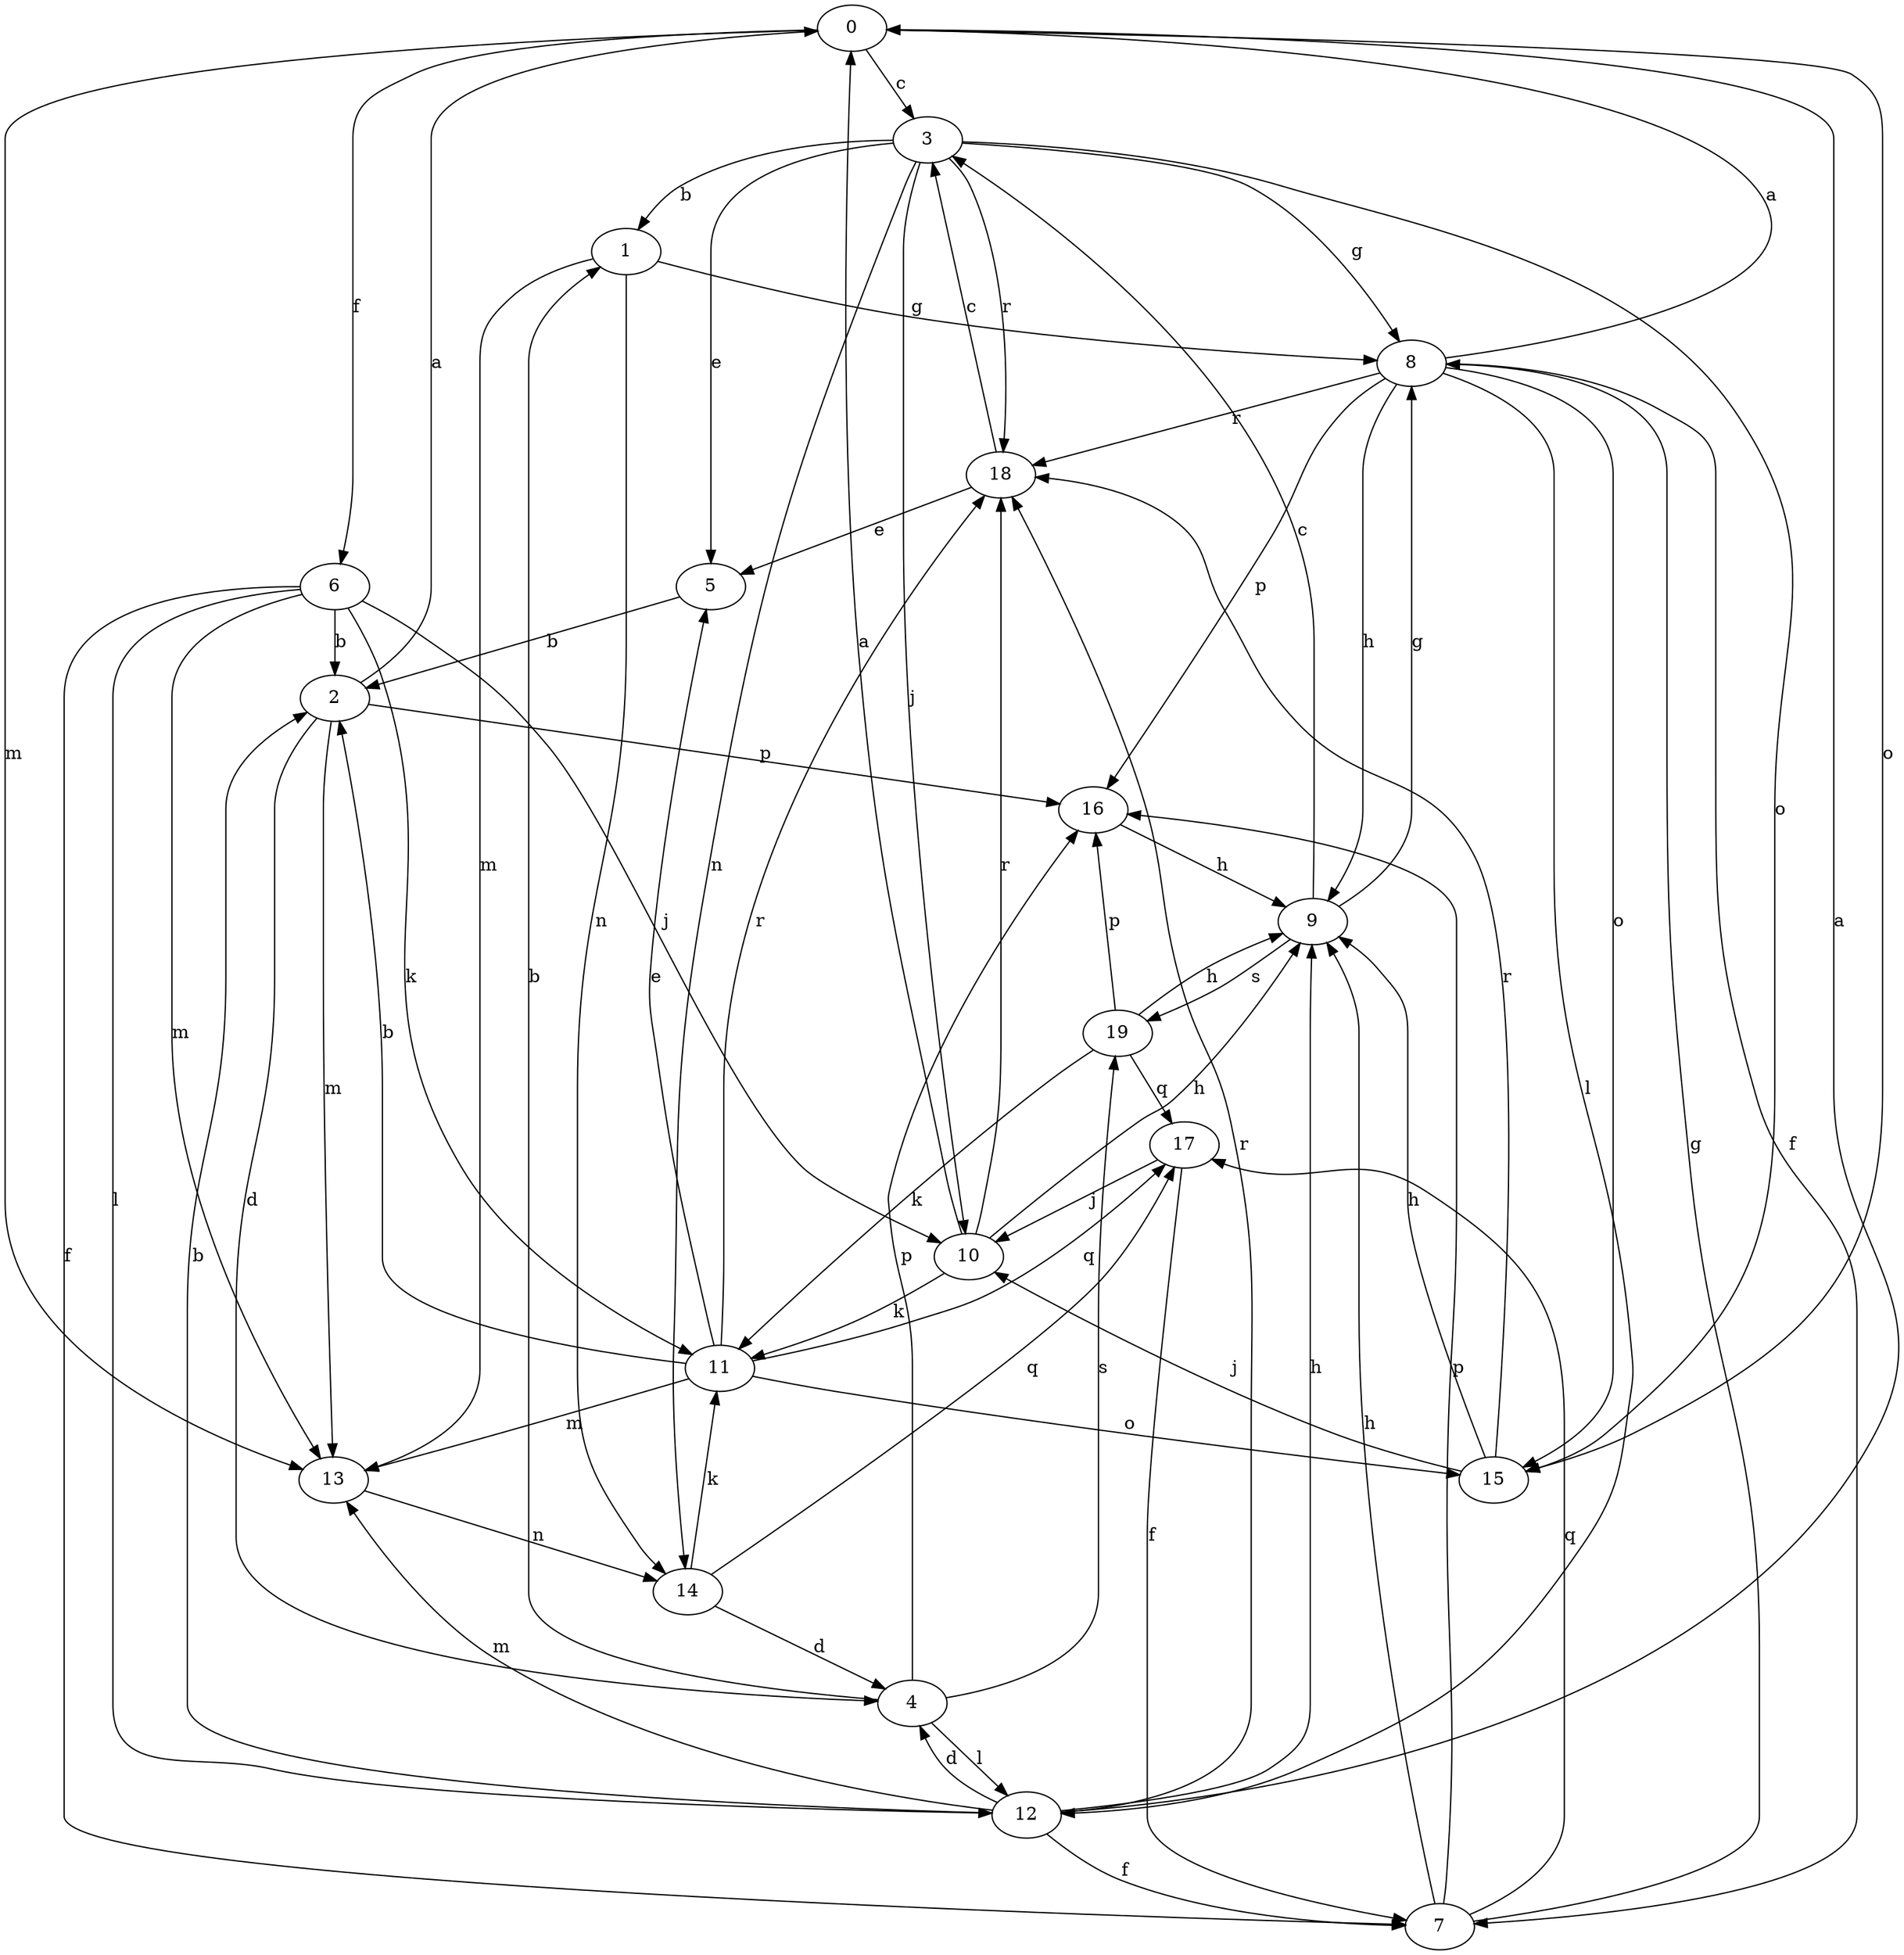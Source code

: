 strict digraph  {
0;
1;
2;
3;
4;
5;
6;
7;
8;
9;
10;
11;
12;
13;
14;
15;
16;
17;
18;
19;
0 -> 3  [label=c];
0 -> 6  [label=f];
0 -> 13  [label=m];
0 -> 15  [label=o];
1 -> 8  [label=g];
1 -> 13  [label=m];
1 -> 14  [label=n];
2 -> 0  [label=a];
2 -> 4  [label=d];
2 -> 13  [label=m];
2 -> 16  [label=p];
3 -> 1  [label=b];
3 -> 5  [label=e];
3 -> 8  [label=g];
3 -> 10  [label=j];
3 -> 14  [label=n];
3 -> 15  [label=o];
3 -> 18  [label=r];
4 -> 1  [label=b];
4 -> 12  [label=l];
4 -> 16  [label=p];
4 -> 19  [label=s];
5 -> 2  [label=b];
6 -> 2  [label=b];
6 -> 7  [label=f];
6 -> 10  [label=j];
6 -> 11  [label=k];
6 -> 12  [label=l];
6 -> 13  [label=m];
7 -> 8  [label=g];
7 -> 9  [label=h];
7 -> 16  [label=p];
7 -> 17  [label=q];
8 -> 0  [label=a];
8 -> 7  [label=f];
8 -> 9  [label=h];
8 -> 12  [label=l];
8 -> 15  [label=o];
8 -> 16  [label=p];
8 -> 18  [label=r];
9 -> 3  [label=c];
9 -> 8  [label=g];
9 -> 19  [label=s];
10 -> 0  [label=a];
10 -> 9  [label=h];
10 -> 11  [label=k];
10 -> 18  [label=r];
11 -> 2  [label=b];
11 -> 5  [label=e];
11 -> 13  [label=m];
11 -> 15  [label=o];
11 -> 17  [label=q];
11 -> 18  [label=r];
12 -> 0  [label=a];
12 -> 2  [label=b];
12 -> 4  [label=d];
12 -> 7  [label=f];
12 -> 9  [label=h];
12 -> 13  [label=m];
12 -> 18  [label=r];
13 -> 14  [label=n];
14 -> 4  [label=d];
14 -> 11  [label=k];
14 -> 17  [label=q];
15 -> 9  [label=h];
15 -> 10  [label=j];
15 -> 18  [label=r];
16 -> 9  [label=h];
17 -> 7  [label=f];
17 -> 10  [label=j];
18 -> 3  [label=c];
18 -> 5  [label=e];
19 -> 9  [label=h];
19 -> 11  [label=k];
19 -> 16  [label=p];
19 -> 17  [label=q];
}
